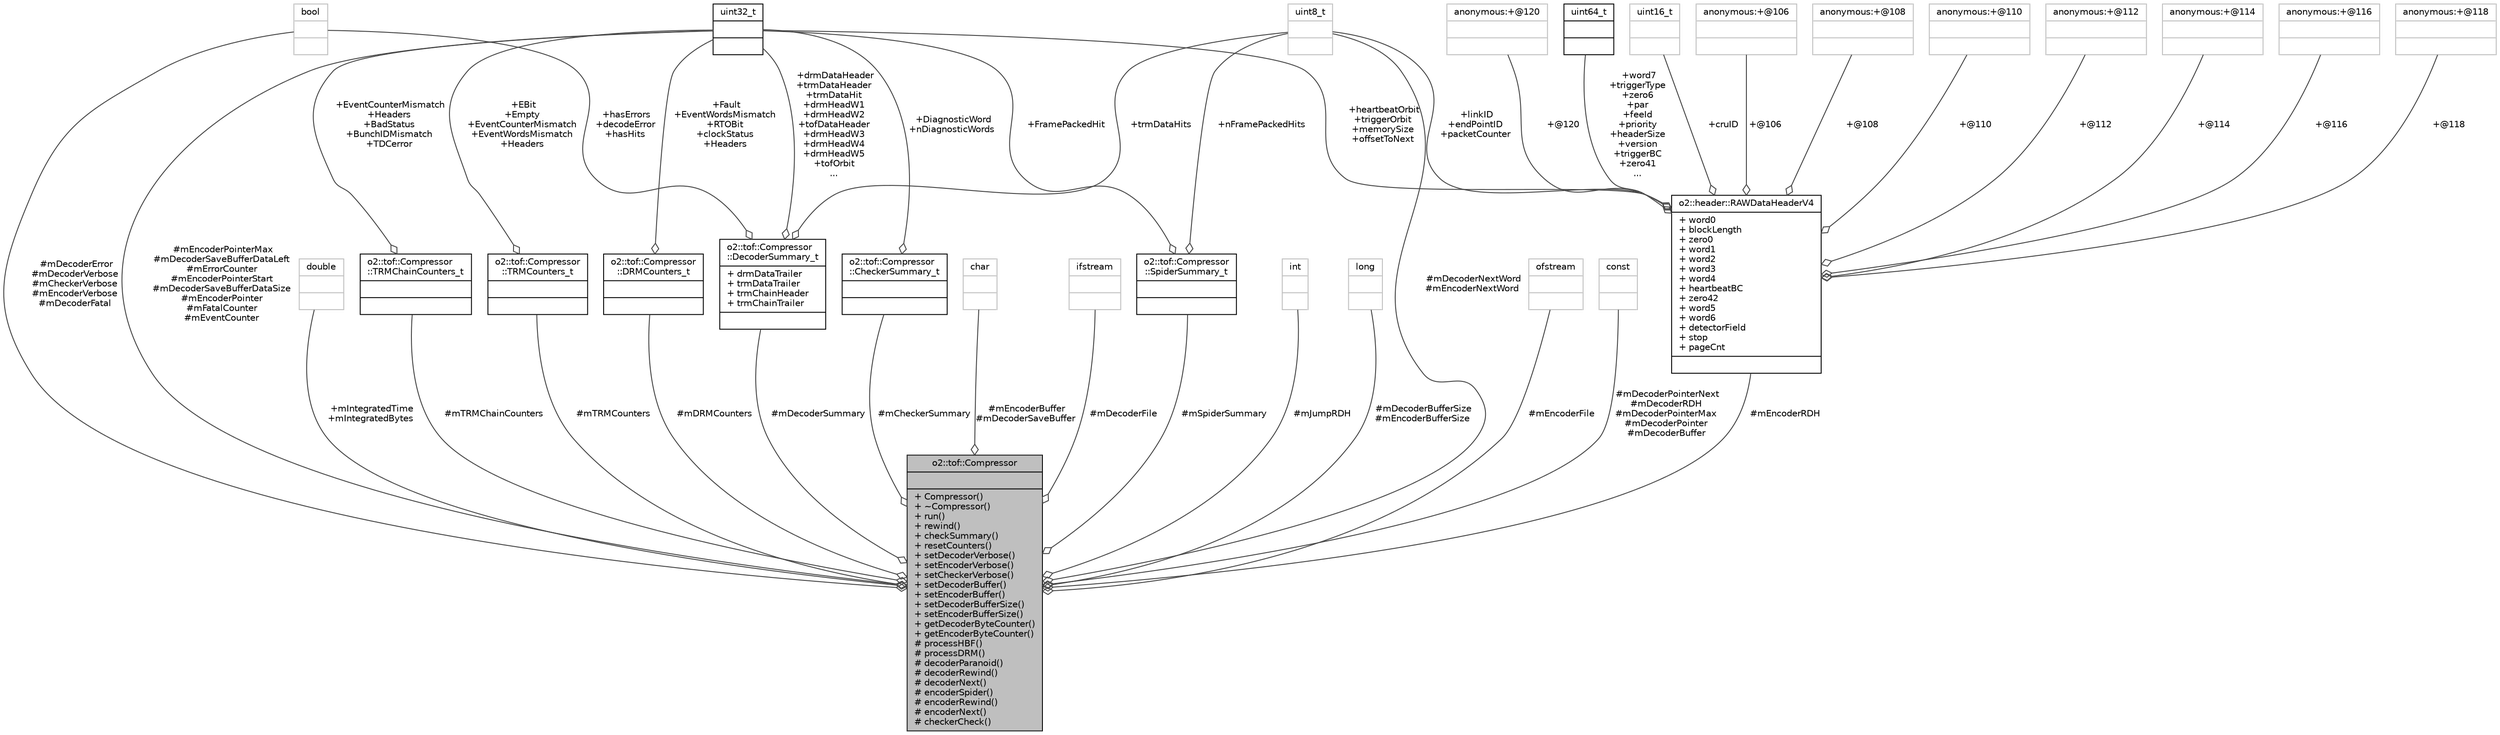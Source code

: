 digraph "o2::tof::Compressor"
{
 // INTERACTIVE_SVG=YES
  bgcolor="transparent";
  edge [fontname="Helvetica",fontsize="10",labelfontname="Helvetica",labelfontsize="10"];
  node [fontname="Helvetica",fontsize="10",shape=record];
  Node1 [label="{o2::tof::Compressor\n||+ Compressor()\l+ ~Compressor()\l+ run()\l+ rewind()\l+ checkSummary()\l+ resetCounters()\l+ setDecoderVerbose()\l+ setEncoderVerbose()\l+ setCheckerVerbose()\l+ setDecoderBuffer()\l+ setEncoderBuffer()\l+ setDecoderBufferSize()\l+ setEncoderBufferSize()\l+ getDecoderByteCounter()\l+ getEncoderByteCounter()\l# processHBF()\l# processDRM()\l# decoderParanoid()\l# decoderRewind()\l# decoderNext()\l# encoderSpider()\l# encoderRewind()\l# encoderNext()\l# checkerCheck()\l}",height=0.2,width=0.4,color="black", fillcolor="grey75", style="filled", fontcolor="black"];
  Node2 -> Node1 [color="grey25",fontsize="10",style="solid",label=" #mCheckerSummary" ,arrowhead="odiamond",fontname="Helvetica"];
  Node2 [label="{o2::tof::Compressor\l::CheckerSummary_t\n||}",height=0.2,width=0.4,color="black",URL="$d1/dc5/structo2_1_1tof_1_1Compressor_1_1CheckerSummary__t.html"];
  Node3 -> Node2 [color="grey25",fontsize="10",style="solid",label=" +DiagnosticWord\n+nDiagnosticWords" ,arrowhead="odiamond",fontname="Helvetica"];
  Node3 [label="{uint32_t\n||}",height=0.2,width=0.4,color="black",URL="$d3/d87/classuint32__t.html"];
  Node4 -> Node1 [color="grey25",fontsize="10",style="solid",label=" +mIntegratedTime\n+mIntegratedBytes" ,arrowhead="odiamond",fontname="Helvetica"];
  Node4 [label="{double\n||}",height=0.2,width=0.4,color="grey75"];
  Node5 -> Node1 [color="grey25",fontsize="10",style="solid",label=" #mDecoderSummary" ,arrowhead="odiamond",fontname="Helvetica"];
  Node5 [label="{o2::tof::Compressor\l::DecoderSummary_t\n|+ drmDataTrailer\l+ trmDataTrailer\l+ trmChainHeader\l+ trmChainTrailer\l|}",height=0.2,width=0.4,color="black",URL="$d7/d35/structo2_1_1tof_1_1Compressor_1_1DecoderSummary__t.html"];
  Node6 -> Node5 [color="grey25",fontsize="10",style="solid",label=" +trmDataHits" ,arrowhead="odiamond",fontname="Helvetica"];
  Node6 [label="{uint8_t\n||}",height=0.2,width=0.4,color="grey75"];
  Node3 -> Node5 [color="grey25",fontsize="10",style="solid",label=" +drmDataHeader\n+trmDataHeader\n+trmDataHit\n+drmHeadW1\n+drmHeadW2\n+tofDataHeader\n+drmHeadW3\n+drmHeadW4\n+drmHeadW5\n+tofOrbit\n..." ,arrowhead="odiamond",fontname="Helvetica"];
  Node7 -> Node5 [color="grey25",fontsize="10",style="solid",label=" +hasErrors\n+decodeError\n+hasHits" ,arrowhead="odiamond",fontname="Helvetica"];
  Node7 [label="{bool\n||}",height=0.2,width=0.4,color="grey75"];
  Node8 -> Node1 [color="grey25",fontsize="10",style="solid",label=" #mTRMChainCounters" ,arrowhead="odiamond",fontname="Helvetica"];
  Node8 [label="{o2::tof::Compressor\l::TRMChainCounters_t\n||}",height=0.2,width=0.4,color="black",URL="$d9/d53/structo2_1_1tof_1_1Compressor_1_1TRMChainCounters__t.html"];
  Node3 -> Node8 [color="grey25",fontsize="10",style="solid",label=" +EventCounterMismatch\n+Headers\n+BadStatus\n+BunchIDMismatch\n+TDCerror" ,arrowhead="odiamond",fontname="Helvetica"];
  Node9 -> Node1 [color="grey25",fontsize="10",style="solid",label=" #mTRMCounters" ,arrowhead="odiamond",fontname="Helvetica"];
  Node9 [label="{o2::tof::Compressor\l::TRMCounters_t\n||}",height=0.2,width=0.4,color="black",URL="$d7/d0a/structo2_1_1tof_1_1Compressor_1_1TRMCounters__t.html"];
  Node3 -> Node9 [color="grey25",fontsize="10",style="solid",label=" +EBit\n+Empty\n+EventCounterMismatch\n+EventWordsMismatch\n+Headers" ,arrowhead="odiamond",fontname="Helvetica"];
  Node10 -> Node1 [color="grey25",fontsize="10",style="solid",label=" #mEncoderBuffer\n#mDecoderSaveBuffer" ,arrowhead="odiamond",fontname="Helvetica"];
  Node10 [label="{char\n||}",height=0.2,width=0.4,color="grey75"];
  Node6 -> Node1 [color="grey25",fontsize="10",style="solid",label=" #mDecoderNextWord\n#mEncoderNextWord" ,arrowhead="odiamond",fontname="Helvetica"];
  Node11 -> Node1 [color="grey25",fontsize="10",style="solid",label=" #mDecoderFile" ,arrowhead="odiamond",fontname="Helvetica"];
  Node11 [label="{ifstream\n||}",height=0.2,width=0.4,color="grey75"];
  Node12 -> Node1 [color="grey25",fontsize="10",style="solid",label=" #mDRMCounters" ,arrowhead="odiamond",fontname="Helvetica"];
  Node12 [label="{o2::tof::Compressor\l::DRMCounters_t\n||}",height=0.2,width=0.4,color="black",URL="$de/d81/structo2_1_1tof_1_1Compressor_1_1DRMCounters__t.html"];
  Node3 -> Node12 [color="grey25",fontsize="10",style="solid",label=" +Fault\n+EventWordsMismatch\n+RTOBit\n+clockStatus\n+Headers" ,arrowhead="odiamond",fontname="Helvetica"];
  Node3 -> Node1 [color="grey25",fontsize="10",style="solid",label=" #mEncoderPointerMax\n#mDecoderSaveBufferDataLeft\n#mErrorCounter\n#mEncoderPointerStart\n#mDecoderSaveBufferDataSize\n#mEncoderPointer\n#mFatalCounter\n#mEventCounter" ,arrowhead="odiamond",fontname="Helvetica"];
  Node13 -> Node1 [color="grey25",fontsize="10",style="solid",label=" #mJumpRDH" ,arrowhead="odiamond",fontname="Helvetica"];
  Node13 [label="{int\n||}",height=0.2,width=0.4,color="grey75"];
  Node7 -> Node1 [color="grey25",fontsize="10",style="solid",label=" #mDecoderError\n#mDecoderVerbose\n#mCheckerVerbose\n#mEncoderVerbose\n#mDecoderFatal" ,arrowhead="odiamond",fontname="Helvetica"];
  Node14 -> Node1 [color="grey25",fontsize="10",style="solid",label=" #mDecoderBufferSize\n#mEncoderBufferSize" ,arrowhead="odiamond",fontname="Helvetica"];
  Node14 [label="{long\n||}",height=0.2,width=0.4,color="grey75"];
  Node15 -> Node1 [color="grey25",fontsize="10",style="solid",label=" #mSpiderSummary" ,arrowhead="odiamond",fontname="Helvetica"];
  Node15 [label="{o2::tof::Compressor\l::SpiderSummary_t\n||}",height=0.2,width=0.4,color="black",URL="$d0/d5f/structo2_1_1tof_1_1Compressor_1_1SpiderSummary__t.html"];
  Node6 -> Node15 [color="grey25",fontsize="10",style="solid",label=" +nFramePackedHits" ,arrowhead="odiamond",fontname="Helvetica"];
  Node3 -> Node15 [color="grey25",fontsize="10",style="solid",label=" +FramePackedHit" ,arrowhead="odiamond",fontname="Helvetica"];
  Node16 -> Node1 [color="grey25",fontsize="10",style="solid",label=" #mEncoderFile" ,arrowhead="odiamond",fontname="Helvetica"];
  Node16 [label="{ofstream\n||}",height=0.2,width=0.4,color="grey75"];
  Node17 -> Node1 [color="grey25",fontsize="10",style="solid",label=" #mDecoderPointerNext\n#mDecoderRDH\n#mDecoderPointerMax\n#mDecoderPointer\n#mDecoderBuffer" ,arrowhead="odiamond",fontname="Helvetica"];
  Node17 [label="{const\n||}",height=0.2,width=0.4,color="grey75"];
  Node18 -> Node1 [color="grey25",fontsize="10",style="solid",label=" #mEncoderRDH" ,arrowhead="odiamond",fontname="Helvetica"];
  Node18 [label="{o2::header::RAWDataHeaderV4\n|+ word0\l+ blockLength\l+ zero0\l+ word1\l+ word2\l+ word3\l+ word4\l+ heartbeatBC\l+ zero42\l+ word5\l+ word6\l+ detectorField\l+ stop\l+ pageCnt\l|}",height=0.2,width=0.4,color="black",URL="$d8/d47/structo2_1_1header_1_1RAWDataHeaderV4.html"];
  Node19 -> Node18 [color="grey25",fontsize="10",style="solid",label=" +@120" ,arrowhead="odiamond",fontname="Helvetica"];
  Node19 [label="{anonymous:+@120\n||}",height=0.2,width=0.4,color="grey75"];
  Node20 -> Node18 [color="grey25",fontsize="10",style="solid",label=" +word7\n+triggerType\n+zero6\n+par\n+feeId\n+priority\n+headerSize\n+version\n+triggerBC\n+zero41\n..." ,arrowhead="odiamond",fontname="Helvetica"];
  Node20 [label="{uint64_t\n||}",height=0.2,width=0.4,color="black",URL="$d6/d30/classuint64__t.html"];
  Node21 -> Node18 [color="grey25",fontsize="10",style="solid",label=" +cruID" ,arrowhead="odiamond",fontname="Helvetica"];
  Node21 [label="{uint16_t\n||}",height=0.2,width=0.4,color="grey75"];
  Node22 -> Node18 [color="grey25",fontsize="10",style="solid",label=" +@106" ,arrowhead="odiamond",fontname="Helvetica"];
  Node22 [label="{anonymous:+@106\n||}",height=0.2,width=0.4,color="grey75"];
  Node23 -> Node18 [color="grey25",fontsize="10",style="solid",label=" +@108" ,arrowhead="odiamond",fontname="Helvetica"];
  Node23 [label="{anonymous:+@108\n||}",height=0.2,width=0.4,color="grey75"];
  Node6 -> Node18 [color="grey25",fontsize="10",style="solid",label=" +linkID\n+endPointID\n+packetCounter" ,arrowhead="odiamond",fontname="Helvetica"];
  Node24 -> Node18 [color="grey25",fontsize="10",style="solid",label=" +@110" ,arrowhead="odiamond",fontname="Helvetica"];
  Node24 [label="{anonymous:+@110\n||}",height=0.2,width=0.4,color="grey75"];
  Node3 -> Node18 [color="grey25",fontsize="10",style="solid",label=" +heartbeatOrbit\n+triggerOrbit\n+memorySize\n+offsetToNext" ,arrowhead="odiamond",fontname="Helvetica"];
  Node25 -> Node18 [color="grey25",fontsize="10",style="solid",label=" +@112" ,arrowhead="odiamond",fontname="Helvetica"];
  Node25 [label="{anonymous:+@112\n||}",height=0.2,width=0.4,color="grey75"];
  Node26 -> Node18 [color="grey25",fontsize="10",style="solid",label=" +@114" ,arrowhead="odiamond",fontname="Helvetica"];
  Node26 [label="{anonymous:+@114\n||}",height=0.2,width=0.4,color="grey75"];
  Node27 -> Node18 [color="grey25",fontsize="10",style="solid",label=" +@116" ,arrowhead="odiamond",fontname="Helvetica"];
  Node27 [label="{anonymous:+@116\n||}",height=0.2,width=0.4,color="grey75"];
  Node28 -> Node18 [color="grey25",fontsize="10",style="solid",label=" +@118" ,arrowhead="odiamond",fontname="Helvetica"];
  Node28 [label="{anonymous:+@118\n||}",height=0.2,width=0.4,color="grey75"];
}
